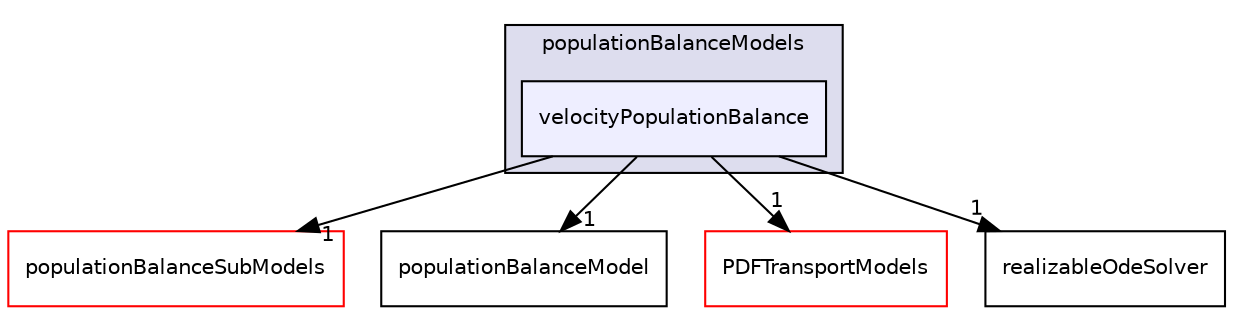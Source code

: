 digraph "velocityPopulationBalance" {
  bgcolor=transparent;
  compound=true
  node [ fontsize="10", fontname="Helvetica"];
  edge [ labelfontsize="10", labelfontname="Helvetica"];
  subgraph clusterdir_0ecbe6cb5f50223527ce4e1b499bd333 {
    graph [ bgcolor="#ddddee", pencolor="black", label="populationBalanceModels" fontname="Helvetica", fontsize="10", URL="dir_0ecbe6cb5f50223527ce4e1b499bd333.html"]
  dir_f171ebe2516137b830f8f28d106f2c7d [shape=box, label="velocityPopulationBalance", style="filled", fillcolor="#eeeeff", pencolor="black", URL="dir_f171ebe2516137b830f8f28d106f2c7d.html"];
  }
  dir_58c61e057ed2119d9755c9fdbb448648 [shape=box label="populationBalanceSubModels" color="red" URL="dir_58c61e057ed2119d9755c9fdbb448648.html"];
  dir_2c47f8c771a5035d1ec7eb97e91dc6fe [shape=box label="populationBalanceModel" URL="dir_2c47f8c771a5035d1ec7eb97e91dc6fe.html"];
  dir_a2511ae0788c5bf3ef079489002b5a51 [shape=box label="PDFTransportModels" color="red" URL="dir_a2511ae0788c5bf3ef079489002b5a51.html"];
  dir_2612563b4083475ff22b486e956a9eea [shape=box label="realizableOdeSolver" URL="dir_2612563b4083475ff22b486e956a9eea.html"];
  dir_f171ebe2516137b830f8f28d106f2c7d->dir_58c61e057ed2119d9755c9fdbb448648 [headlabel="1", labeldistance=1.5 headhref="dir_000380_000003.html"];
  dir_f171ebe2516137b830f8f28d106f2c7d->dir_2c47f8c771a5035d1ec7eb97e91dc6fe [headlabel="1", labeldistance=1.5 headhref="dir_000380_000253.html"];
  dir_f171ebe2516137b830f8f28d106f2c7d->dir_a2511ae0788c5bf3ef079489002b5a51 [headlabel="1", labeldistance=1.5 headhref="dir_000380_000305.html"];
  dir_f171ebe2516137b830f8f28d106f2c7d->dir_2612563b4083475ff22b486e956a9eea [headlabel="1", labeldistance=1.5 headhref="dir_000380_000323.html"];
}
